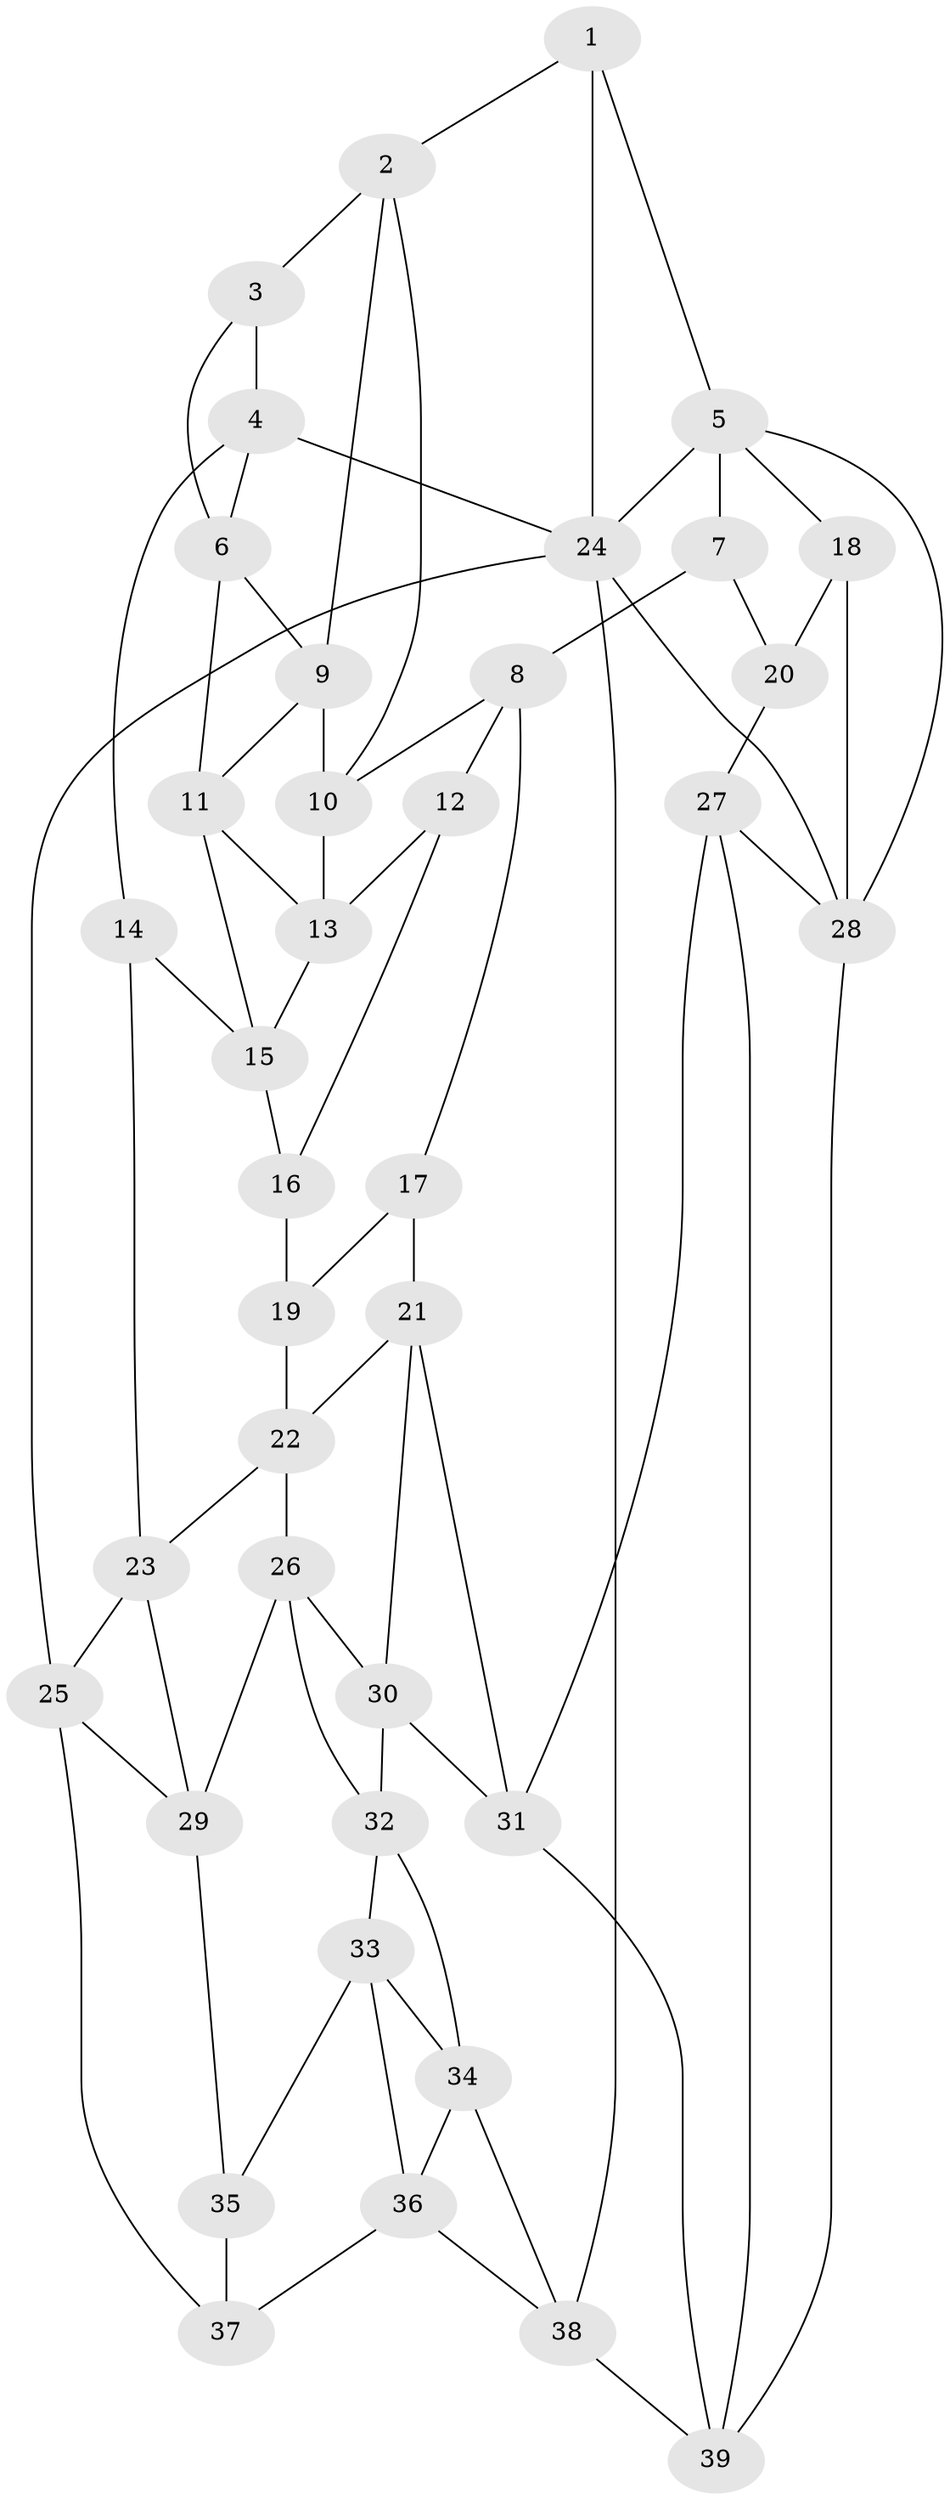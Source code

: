 // original degree distribution, {3: 0.02702702702702703, 4: 0.22972972972972974, 5: 0.5405405405405406, 6: 0.20270270270270271}
// Generated by graph-tools (version 1.1) at 2025/27/03/09/25 03:27:10]
// undirected, 39 vertices, 74 edges
graph export_dot {
graph [start="1"]
  node [color=gray90,style=filled];
  1;
  2;
  3;
  4;
  5;
  6;
  7;
  8;
  9;
  10;
  11;
  12;
  13;
  14;
  15;
  16;
  17;
  18;
  19;
  20;
  21;
  22;
  23;
  24;
  25;
  26;
  27;
  28;
  29;
  30;
  31;
  32;
  33;
  34;
  35;
  36;
  37;
  38;
  39;
  1 -- 2 [weight=1.0];
  1 -- 5 [weight=1.0];
  1 -- 24 [weight=1.0];
  2 -- 3 [weight=1.0];
  2 -- 9 [weight=1.0];
  2 -- 10 [weight=1.0];
  3 -- 4 [weight=1.0];
  3 -- 6 [weight=1.0];
  4 -- 6 [weight=1.0];
  4 -- 14 [weight=1.0];
  4 -- 24 [weight=1.0];
  5 -- 7 [weight=1.0];
  5 -- 18 [weight=1.0];
  5 -- 24 [weight=1.0];
  5 -- 28 [weight=1.0];
  6 -- 9 [weight=1.0];
  6 -- 11 [weight=1.0];
  7 -- 8 [weight=1.0];
  7 -- 20 [weight=2.0];
  8 -- 10 [weight=1.0];
  8 -- 12 [weight=1.0];
  8 -- 17 [weight=1.0];
  9 -- 10 [weight=1.0];
  9 -- 11 [weight=1.0];
  10 -- 13 [weight=1.0];
  11 -- 13 [weight=1.0];
  11 -- 15 [weight=1.0];
  12 -- 13 [weight=1.0];
  12 -- 16 [weight=1.0];
  13 -- 15 [weight=1.0];
  14 -- 15 [weight=1.0];
  14 -- 23 [weight=1.0];
  15 -- 16 [weight=1.0];
  16 -- 19 [weight=2.0];
  17 -- 19 [weight=1.0];
  17 -- 21 [weight=1.0];
  18 -- 20 [weight=1.0];
  18 -- 28 [weight=1.0];
  19 -- 22 [weight=1.0];
  20 -- 27 [weight=1.0];
  21 -- 22 [weight=1.0];
  21 -- 30 [weight=1.0];
  21 -- 31 [weight=1.0];
  22 -- 23 [weight=1.0];
  22 -- 26 [weight=1.0];
  23 -- 25 [weight=1.0];
  23 -- 29 [weight=1.0];
  24 -- 25 [weight=1.0];
  24 -- 28 [weight=1.0];
  24 -- 38 [weight=1.0];
  25 -- 29 [weight=1.0];
  25 -- 37 [weight=1.0];
  26 -- 29 [weight=1.0];
  26 -- 30 [weight=1.0];
  26 -- 32 [weight=1.0];
  27 -- 28 [weight=1.0];
  27 -- 31 [weight=1.0];
  27 -- 39 [weight=1.0];
  28 -- 39 [weight=1.0];
  29 -- 35 [weight=1.0];
  30 -- 31 [weight=1.0];
  30 -- 32 [weight=1.0];
  31 -- 39 [weight=1.0];
  32 -- 33 [weight=1.0];
  32 -- 34 [weight=1.0];
  33 -- 34 [weight=1.0];
  33 -- 35 [weight=1.0];
  33 -- 36 [weight=1.0];
  34 -- 36 [weight=1.0];
  34 -- 38 [weight=1.0];
  35 -- 37 [weight=2.0];
  36 -- 37 [weight=1.0];
  36 -- 38 [weight=1.0];
  38 -- 39 [weight=1.0];
}
